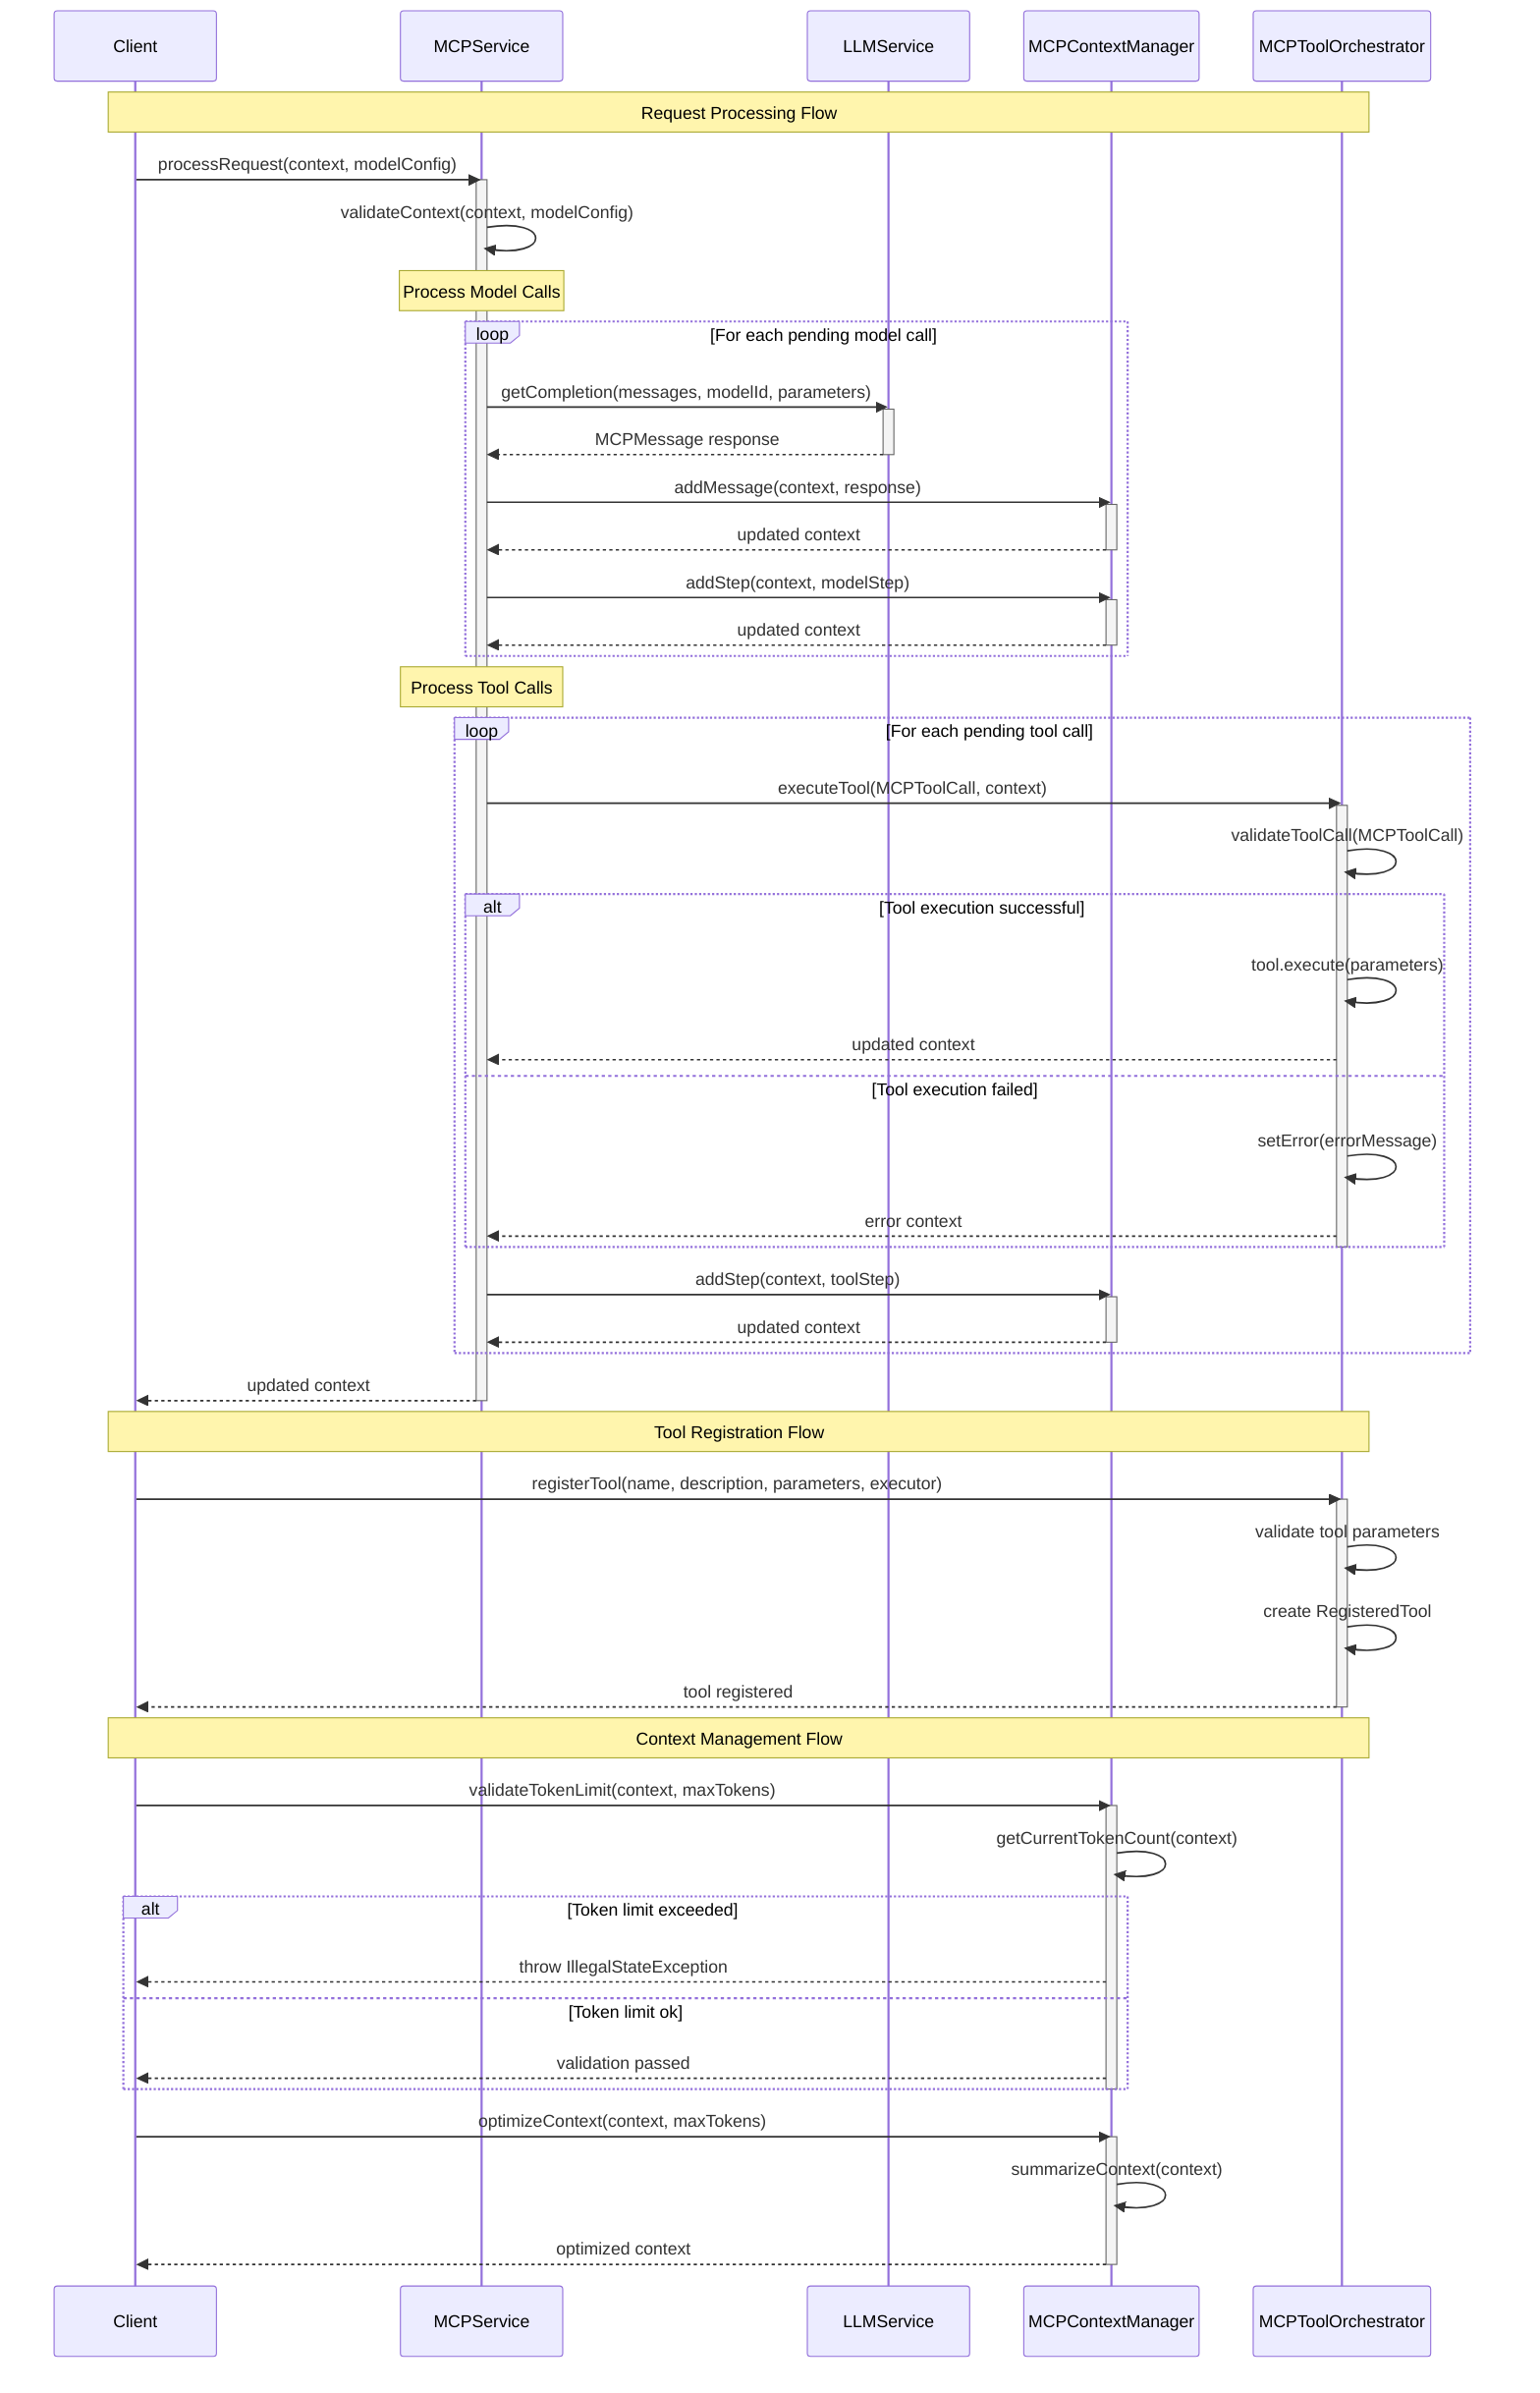 sequenceDiagram
    participant Client
    participant MCPService
    participant LLMService
    participant MCPContextManager
    participant MCPToolOrchestrator
    
    Note over Client,MCPToolOrchestrator: Request Processing Flow

    Client->>MCPService: processRequest(context, modelConfig)
    activate MCPService
    MCPService->>MCPService: validateContext(context, modelConfig)
    
    Note over MCPService: Process Model Calls
    loop For each pending model call
        MCPService->>LLMService: getCompletion(messages, modelId, parameters)
        activate LLMService
        LLMService-->>MCPService: MCPMessage response
        deactivate LLMService
        
        MCPService->>MCPContextManager: addMessage(context, response)
        activate MCPContextManager
        MCPContextManager-->>MCPService: updated context
        deactivate MCPContextManager
        
        MCPService->>MCPContextManager: addStep(context, modelStep)
        activate MCPContextManager
        MCPContextManager-->>MCPService: updated context
        deactivate MCPContextManager
    end

    Note over MCPService: Process Tool Calls
    loop For each pending tool call
        MCPService->>MCPToolOrchestrator: executeTool(MCPToolCall, context)
        activate MCPToolOrchestrator
        MCPToolOrchestrator->>MCPToolOrchestrator: validateToolCall(MCPToolCall)
        
        alt Tool execution successful
            MCPToolOrchestrator->>MCPToolOrchestrator: tool.execute(parameters)
            MCPToolOrchestrator-->>MCPService: updated context
        else Tool execution failed
            MCPToolOrchestrator->>MCPToolOrchestrator: setError(errorMessage)
            MCPToolOrchestrator-->>MCPService: error context
        end
        deactivate MCPToolOrchestrator
        
        MCPService->>MCPContextManager: addStep(context, toolStep)
        activate MCPContextManager
        MCPContextManager-->>MCPService: updated context
        deactivate MCPContextManager
    end
    
    MCPService-->>Client: updated context
    deactivate MCPService

    Note over Client,MCPToolOrchestrator: Tool Registration Flow
    
    Client->>MCPToolOrchestrator: registerTool(name, description, parameters, executor)
    activate MCPToolOrchestrator
    MCPToolOrchestrator->>MCPToolOrchestrator: validate tool parameters
    MCPToolOrchestrator->>MCPToolOrchestrator: create RegisteredTool
    MCPToolOrchestrator-->>Client: tool registered
    deactivate MCPToolOrchestrator

    Note over Client,MCPToolOrchestrator: Context Management Flow
    
    Client->>MCPContextManager: validateTokenLimit(context, maxTokens)
    activate MCPContextManager
    MCPContextManager->>MCPContextManager: getCurrentTokenCount(context)
    alt Token limit exceeded
        MCPContextManager-->>Client: throw IllegalStateException
    else Token limit ok
        MCPContextManager-->>Client: validation passed
    end
    deactivate MCPContextManager
    
    Client->>MCPContextManager: optimizeContext(context, maxTokens)
    activate MCPContextManager
    MCPContextManager->>MCPContextManager: summarizeContext(context)
    MCPContextManager-->>Client: optimized context
    deactivate MCPContextManager